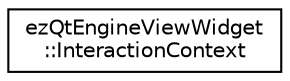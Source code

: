 digraph "Graphical Class Hierarchy"
{
 // LATEX_PDF_SIZE
  edge [fontname="Helvetica",fontsize="10",labelfontname="Helvetica",labelfontsize="10"];
  node [fontname="Helvetica",fontsize="10",shape=record];
  rankdir="LR";
  Node0 [label="ezQtEngineViewWidget\l::InteractionContext",height=0.2,width=0.4,color="black", fillcolor="white", style="filled",URL="$de/dfa/structez_qt_engine_view_widget_1_1_interaction_context.htm",tooltip="Holds information about the viewport that the user just now hovered over and what object was picked l..."];
}
